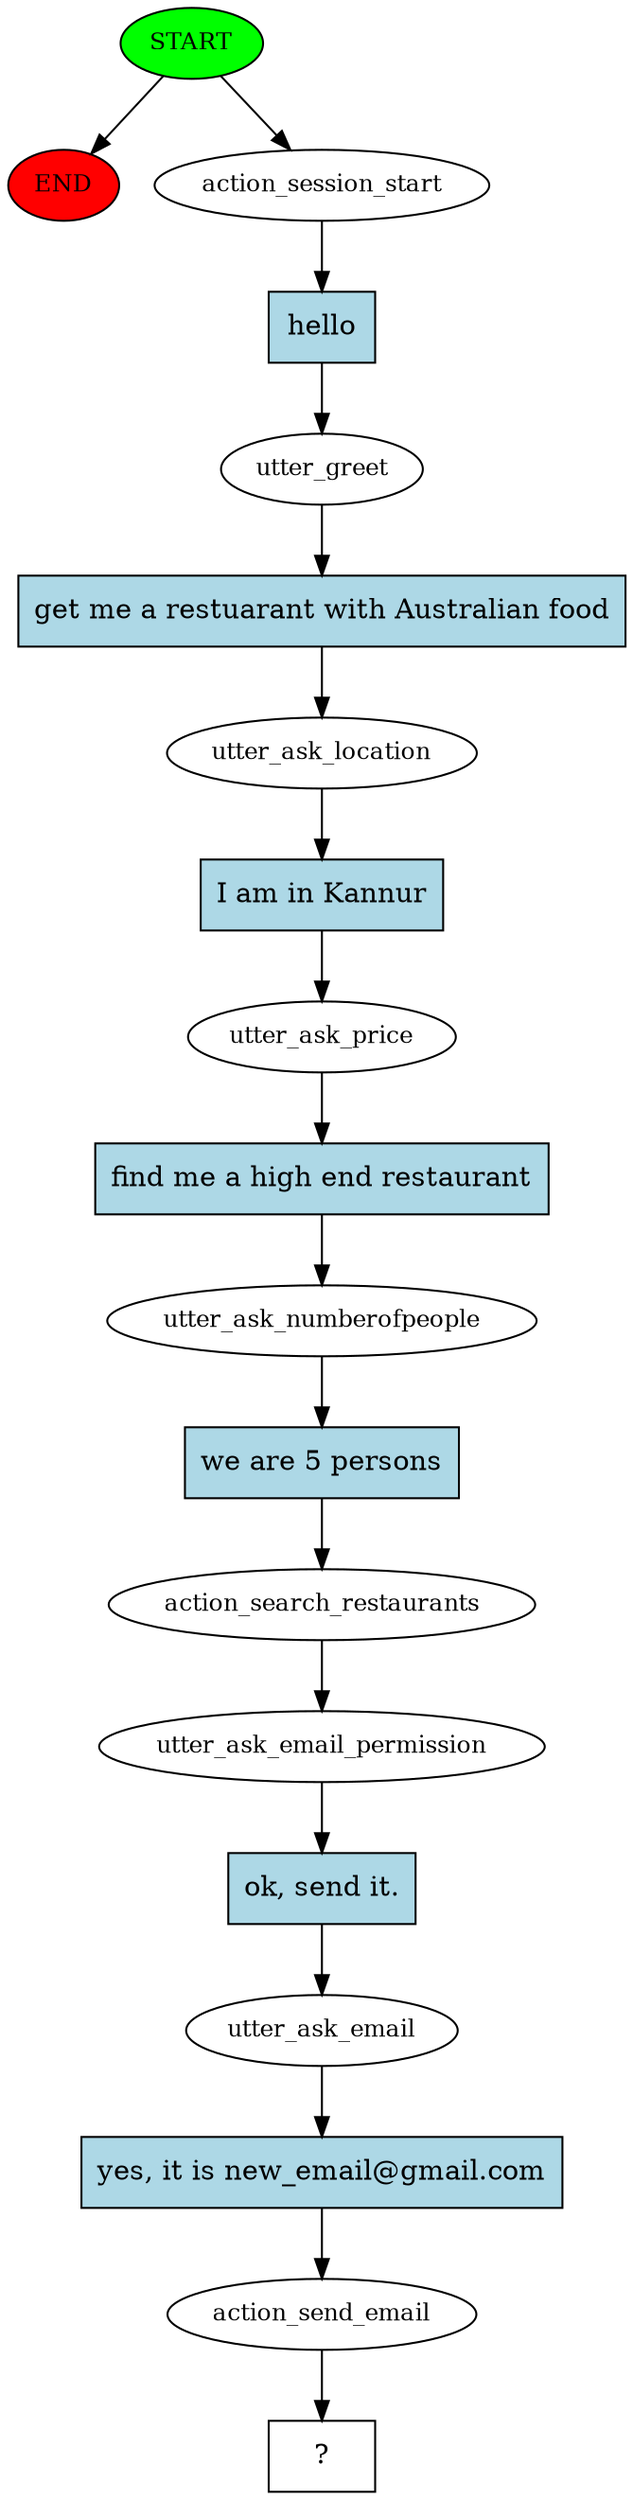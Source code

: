 digraph  {
0 [class="start active", fillcolor=green, fontsize=12, label=START, style=filled];
"-1" [class=end, fillcolor=red, fontsize=12, label=END, style=filled];
1 [class=active, fontsize=12, label=action_session_start];
2 [class=active, fontsize=12, label=utter_greet];
3 [class=active, fontsize=12, label=utter_ask_location];
4 [class=active, fontsize=12, label=utter_ask_price];
5 [class=active, fontsize=12, label=utter_ask_numberofpeople];
6 [class=active, fontsize=12, label=action_search_restaurants];
7 [class=active, fontsize=12, label=utter_ask_email_permission];
8 [class=active, fontsize=12, label=utter_ask_email];
9 [class=active, fontsize=12, label=action_send_email];
10 [class="intent dashed active", label="  ?  ", shape=rect];
11 [class="intent active", fillcolor=lightblue, label=hello, shape=rect, style=filled];
12 [class="intent active", fillcolor=lightblue, label="get me a restuarant with Australian food", shape=rect, style=filled];
13 [class="intent active", fillcolor=lightblue, label="I am in Kannur", shape=rect, style=filled];
14 [class="intent active", fillcolor=lightblue, label="find me a high end restaurant", shape=rect, style=filled];
15 [class="intent active", fillcolor=lightblue, label="we are 5 persons", shape=rect, style=filled];
16 [class="intent active", fillcolor=lightblue, label="ok, send it.", shape=rect, style=filled];
17 [class="intent active", fillcolor=lightblue, label="yes, it is new_email@gmail.com", shape=rect, style=filled];
0 -> "-1"  [class="", key=NONE, label=""];
0 -> 1  [class=active, key=NONE, label=""];
1 -> 11  [class=active, key=0];
2 -> 12  [class=active, key=0];
3 -> 13  [class=active, key=0];
4 -> 14  [class=active, key=0];
5 -> 15  [class=active, key=0];
6 -> 7  [class=active, key=NONE, label=""];
7 -> 16  [class=active, key=0];
8 -> 17  [class=active, key=0];
9 -> 10  [class=active, key=NONE, label=""];
11 -> 2  [class=active, key=0];
12 -> 3  [class=active, key=0];
13 -> 4  [class=active, key=0];
14 -> 5  [class=active, key=0];
15 -> 6  [class=active, key=0];
16 -> 8  [class=active, key=0];
17 -> 9  [class=active, key=0];
}
